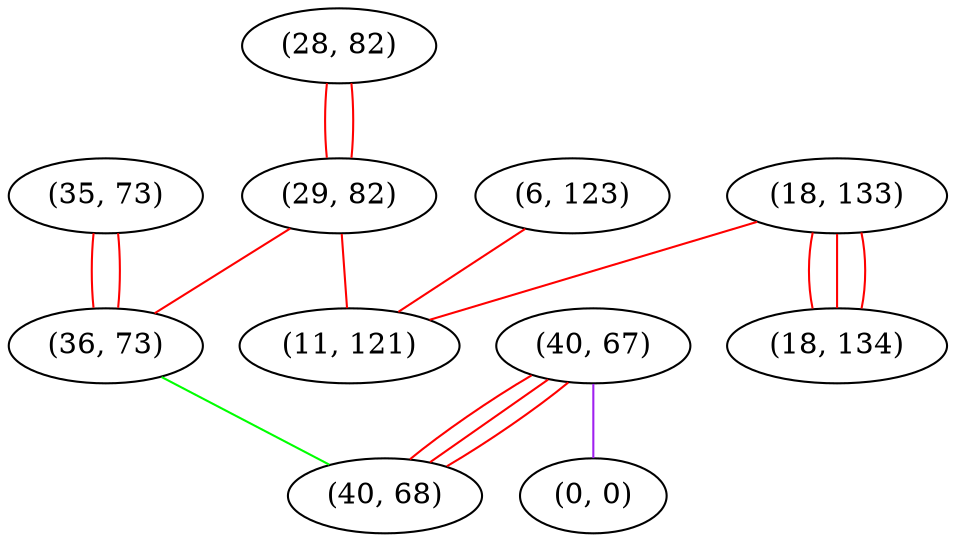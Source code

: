 graph "" {
"(28, 82)";
"(40, 67)";
"(0, 0)";
"(29, 82)";
"(35, 73)";
"(18, 133)";
"(18, 134)";
"(6, 123)";
"(36, 73)";
"(11, 121)";
"(40, 68)";
"(28, 82)" -- "(29, 82)"  [color=red, key=0, weight=1];
"(28, 82)" -- "(29, 82)"  [color=red, key=1, weight=1];
"(40, 67)" -- "(0, 0)"  [color=purple, key=0, weight=4];
"(40, 67)" -- "(40, 68)"  [color=red, key=0, weight=1];
"(40, 67)" -- "(40, 68)"  [color=red, key=1, weight=1];
"(40, 67)" -- "(40, 68)"  [color=red, key=2, weight=1];
"(29, 82)" -- "(11, 121)"  [color=red, key=0, weight=1];
"(29, 82)" -- "(36, 73)"  [color=red, key=0, weight=1];
"(35, 73)" -- "(36, 73)"  [color=red, key=0, weight=1];
"(35, 73)" -- "(36, 73)"  [color=red, key=1, weight=1];
"(18, 133)" -- "(18, 134)"  [color=red, key=0, weight=1];
"(18, 133)" -- "(18, 134)"  [color=red, key=1, weight=1];
"(18, 133)" -- "(18, 134)"  [color=red, key=2, weight=1];
"(18, 133)" -- "(11, 121)"  [color=red, key=0, weight=1];
"(6, 123)" -- "(11, 121)"  [color=red, key=0, weight=1];
"(36, 73)" -- "(40, 68)"  [color=green, key=0, weight=2];
}
